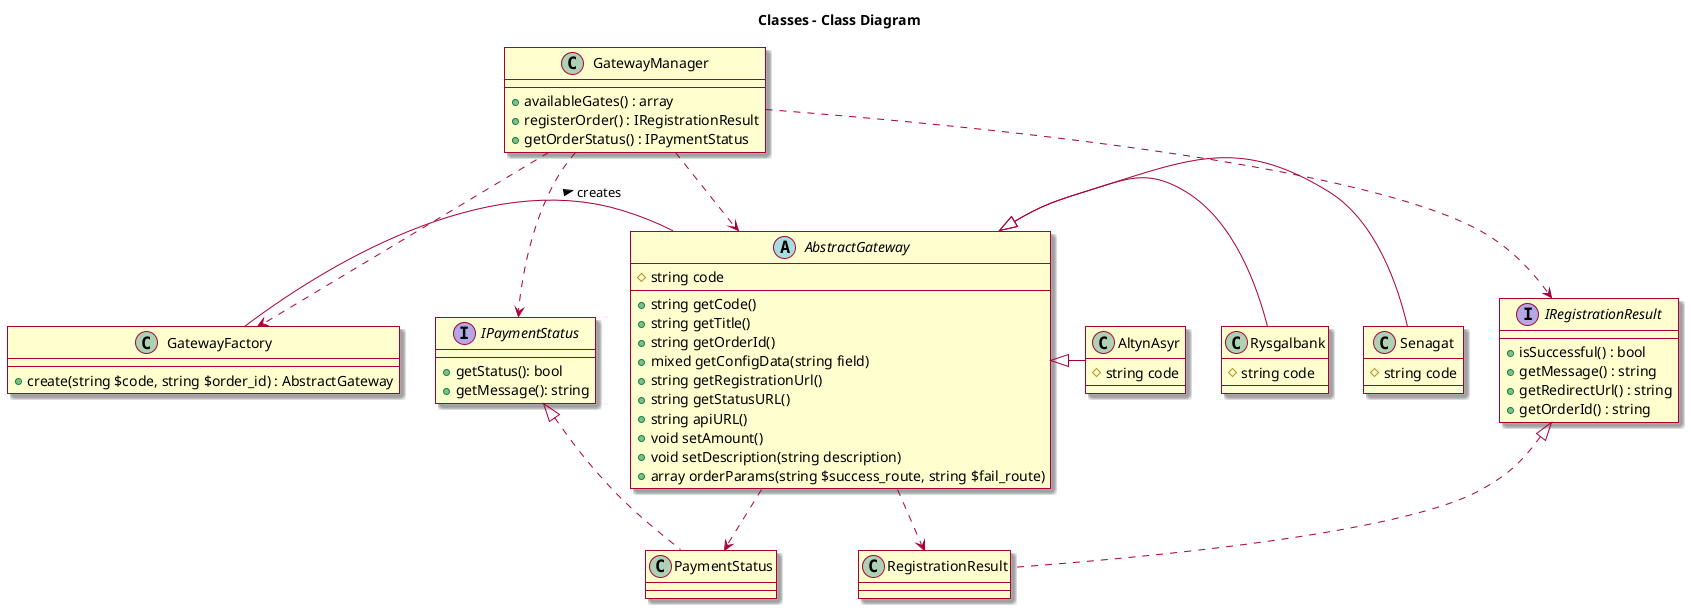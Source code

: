 @startuml
'https://plantuml.com/class-diagram
skin rose

title Classes - Class Diagram

abstract class AbstractGateway{
    #string code
    +string getCode()
    +string getTitle()
    +string getOrderId()
    +mixed getConfigData(string field)
    +string getRegistrationUrl()
    +string getStatusURL()
    +string apiURL()
    +void setAmount()
    +void setDescription(string description)
    +array orderParams(string $success_route, string $fail_route)

}
interface IPaymentStatus{
    +getStatus(): bool
    +getMessage(): string
}
interface IRegistrationResult{
    +isSuccessful() : bool
    +getMessage() : string
    +getRedirectUrl() : string
    +getOrderId() : string
}
class AltynAsyr{
    #string code
}
class Senagat
{
    #string code
}
class Rysgalbank
{
    #string code
}
class GatewayManager{
    +availableGates() : array
    +registerOrder() : IRegistrationResult
    +getOrderStatus() : IPaymentStatus
}
class GatewayFactory{
+ create(string $code, string $order_id) : AbstractGateway
}
IPaymentStatus <|.. PaymentStatus
IRegistrationResult <|.. RegistrationResult
GatewayFactory - AbstractGateway : creates >
AbstractGateway <|- AltynAsyr
AbstractGateway <|- Senagat
AbstractGateway <|- Rysgalbank
GatewayManager ..> IRegistrationResult
GatewayManager ..> IPaymentStatus
AbstractGateway ..> PaymentStatus
AbstractGateway ..> RegistrationResult
GatewayManager ..> AbstractGateway
GatewayManager ..> GatewayFactory

@enduml
